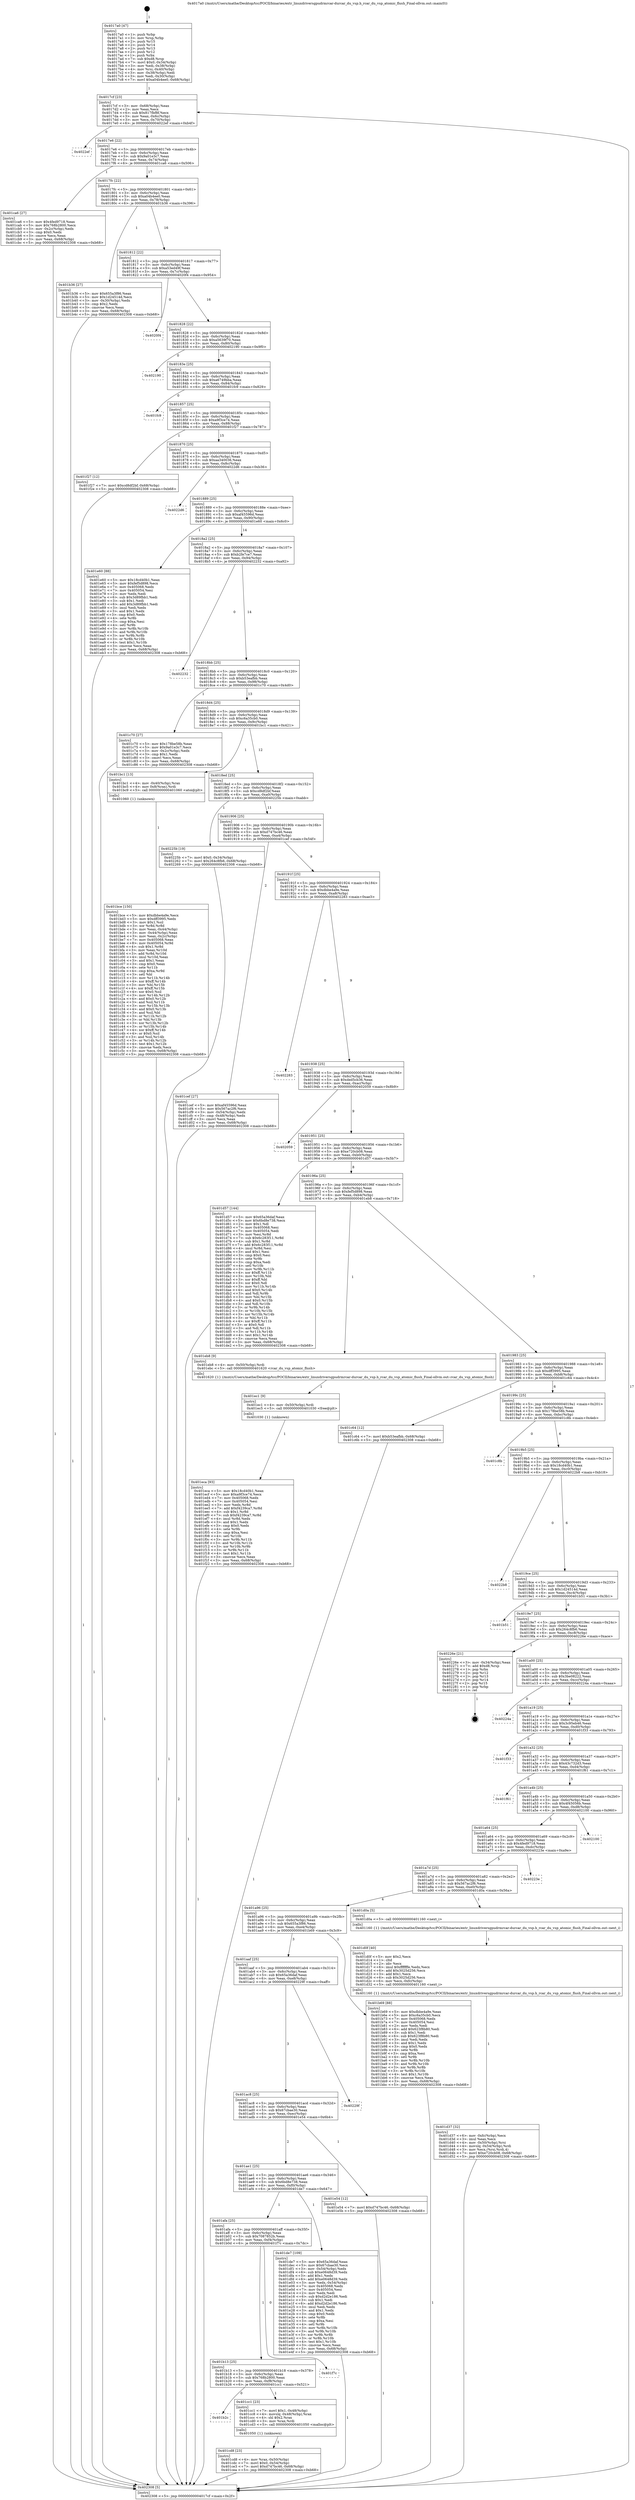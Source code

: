 digraph "0x4017a0" {
  label = "0x4017a0 (/mnt/c/Users/mathe/Desktop/tcc/POCII/binaries/extr_linuxdriversgpudrmrcar-durcar_du_vsp.h_rcar_du_vsp_atomic_flush_Final-ollvm.out::main(0))"
  labelloc = "t"
  node[shape=record]

  Entry [label="",width=0.3,height=0.3,shape=circle,fillcolor=black,style=filled]
  "0x4017cf" [label="{
     0x4017cf [23]\l
     | [instrs]\l
     &nbsp;&nbsp;0x4017cf \<+3\>: mov -0x68(%rbp),%eax\l
     &nbsp;&nbsp;0x4017d2 \<+2\>: mov %eax,%ecx\l
     &nbsp;&nbsp;0x4017d4 \<+6\>: sub $0x817fbf8f,%ecx\l
     &nbsp;&nbsp;0x4017da \<+3\>: mov %eax,-0x6c(%rbp)\l
     &nbsp;&nbsp;0x4017dd \<+3\>: mov %ecx,-0x70(%rbp)\l
     &nbsp;&nbsp;0x4017e0 \<+6\>: je 00000000004022ef \<main+0xb4f\>\l
  }"]
  "0x4022ef" [label="{
     0x4022ef\l
  }", style=dashed]
  "0x4017e6" [label="{
     0x4017e6 [22]\l
     | [instrs]\l
     &nbsp;&nbsp;0x4017e6 \<+5\>: jmp 00000000004017eb \<main+0x4b\>\l
     &nbsp;&nbsp;0x4017eb \<+3\>: mov -0x6c(%rbp),%eax\l
     &nbsp;&nbsp;0x4017ee \<+5\>: sub $0x9a01e3c7,%eax\l
     &nbsp;&nbsp;0x4017f3 \<+3\>: mov %eax,-0x74(%rbp)\l
     &nbsp;&nbsp;0x4017f6 \<+6\>: je 0000000000401ca6 \<main+0x506\>\l
  }"]
  Exit [label="",width=0.3,height=0.3,shape=circle,fillcolor=black,style=filled,peripheries=2]
  "0x401ca6" [label="{
     0x401ca6 [27]\l
     | [instrs]\l
     &nbsp;&nbsp;0x401ca6 \<+5\>: mov $0x4fed9718,%eax\l
     &nbsp;&nbsp;0x401cab \<+5\>: mov $0x768b2800,%ecx\l
     &nbsp;&nbsp;0x401cb0 \<+3\>: mov -0x2c(%rbp),%edx\l
     &nbsp;&nbsp;0x401cb3 \<+3\>: cmp $0x0,%edx\l
     &nbsp;&nbsp;0x401cb6 \<+3\>: cmove %ecx,%eax\l
     &nbsp;&nbsp;0x401cb9 \<+3\>: mov %eax,-0x68(%rbp)\l
     &nbsp;&nbsp;0x401cbc \<+5\>: jmp 0000000000402308 \<main+0xb68\>\l
  }"]
  "0x4017fc" [label="{
     0x4017fc [22]\l
     | [instrs]\l
     &nbsp;&nbsp;0x4017fc \<+5\>: jmp 0000000000401801 \<main+0x61\>\l
     &nbsp;&nbsp;0x401801 \<+3\>: mov -0x6c(%rbp),%eax\l
     &nbsp;&nbsp;0x401804 \<+5\>: sub $0xa04b4ee0,%eax\l
     &nbsp;&nbsp;0x401809 \<+3\>: mov %eax,-0x78(%rbp)\l
     &nbsp;&nbsp;0x40180c \<+6\>: je 0000000000401b36 \<main+0x396\>\l
  }"]
  "0x401eca" [label="{
     0x401eca [93]\l
     | [instrs]\l
     &nbsp;&nbsp;0x401eca \<+5\>: mov $0x18cd40b1,%eax\l
     &nbsp;&nbsp;0x401ecf \<+5\>: mov $0xa9f3ce74,%ecx\l
     &nbsp;&nbsp;0x401ed4 \<+7\>: mov 0x405068,%edx\l
     &nbsp;&nbsp;0x401edb \<+7\>: mov 0x405054,%esi\l
     &nbsp;&nbsp;0x401ee2 \<+3\>: mov %edx,%r8d\l
     &nbsp;&nbsp;0x401ee5 \<+7\>: add $0xf4239ca7,%r8d\l
     &nbsp;&nbsp;0x401eec \<+4\>: sub $0x1,%r8d\l
     &nbsp;&nbsp;0x401ef0 \<+7\>: sub $0xf4239ca7,%r8d\l
     &nbsp;&nbsp;0x401ef7 \<+4\>: imul %r8d,%edx\l
     &nbsp;&nbsp;0x401efb \<+3\>: and $0x1,%edx\l
     &nbsp;&nbsp;0x401efe \<+3\>: cmp $0x0,%edx\l
     &nbsp;&nbsp;0x401f01 \<+4\>: sete %r9b\l
     &nbsp;&nbsp;0x401f05 \<+3\>: cmp $0xa,%esi\l
     &nbsp;&nbsp;0x401f08 \<+4\>: setl %r10b\l
     &nbsp;&nbsp;0x401f0c \<+3\>: mov %r9b,%r11b\l
     &nbsp;&nbsp;0x401f0f \<+3\>: and %r10b,%r11b\l
     &nbsp;&nbsp;0x401f12 \<+3\>: xor %r10b,%r9b\l
     &nbsp;&nbsp;0x401f15 \<+3\>: or %r9b,%r11b\l
     &nbsp;&nbsp;0x401f18 \<+4\>: test $0x1,%r11b\l
     &nbsp;&nbsp;0x401f1c \<+3\>: cmovne %ecx,%eax\l
     &nbsp;&nbsp;0x401f1f \<+3\>: mov %eax,-0x68(%rbp)\l
     &nbsp;&nbsp;0x401f22 \<+5\>: jmp 0000000000402308 \<main+0xb68\>\l
  }"]
  "0x401b36" [label="{
     0x401b36 [27]\l
     | [instrs]\l
     &nbsp;&nbsp;0x401b36 \<+5\>: mov $0x655a3f86,%eax\l
     &nbsp;&nbsp;0x401b3b \<+5\>: mov $0x1d24514d,%ecx\l
     &nbsp;&nbsp;0x401b40 \<+3\>: mov -0x30(%rbp),%edx\l
     &nbsp;&nbsp;0x401b43 \<+3\>: cmp $0x2,%edx\l
     &nbsp;&nbsp;0x401b46 \<+3\>: cmovne %ecx,%eax\l
     &nbsp;&nbsp;0x401b49 \<+3\>: mov %eax,-0x68(%rbp)\l
     &nbsp;&nbsp;0x401b4c \<+5\>: jmp 0000000000402308 \<main+0xb68\>\l
  }"]
  "0x401812" [label="{
     0x401812 [22]\l
     | [instrs]\l
     &nbsp;&nbsp;0x401812 \<+5\>: jmp 0000000000401817 \<main+0x77\>\l
     &nbsp;&nbsp;0x401817 \<+3\>: mov -0x6c(%rbp),%eax\l
     &nbsp;&nbsp;0x40181a \<+5\>: sub $0xa53ed49f,%eax\l
     &nbsp;&nbsp;0x40181f \<+3\>: mov %eax,-0x7c(%rbp)\l
     &nbsp;&nbsp;0x401822 \<+6\>: je 00000000004020f4 \<main+0x954\>\l
  }"]
  "0x402308" [label="{
     0x402308 [5]\l
     | [instrs]\l
     &nbsp;&nbsp;0x402308 \<+5\>: jmp 00000000004017cf \<main+0x2f\>\l
  }"]
  "0x4017a0" [label="{
     0x4017a0 [47]\l
     | [instrs]\l
     &nbsp;&nbsp;0x4017a0 \<+1\>: push %rbp\l
     &nbsp;&nbsp;0x4017a1 \<+3\>: mov %rsp,%rbp\l
     &nbsp;&nbsp;0x4017a4 \<+2\>: push %r15\l
     &nbsp;&nbsp;0x4017a6 \<+2\>: push %r14\l
     &nbsp;&nbsp;0x4017a8 \<+2\>: push %r13\l
     &nbsp;&nbsp;0x4017aa \<+2\>: push %r12\l
     &nbsp;&nbsp;0x4017ac \<+1\>: push %rbx\l
     &nbsp;&nbsp;0x4017ad \<+7\>: sub $0xd8,%rsp\l
     &nbsp;&nbsp;0x4017b4 \<+7\>: movl $0x0,-0x34(%rbp)\l
     &nbsp;&nbsp;0x4017bb \<+3\>: mov %edi,-0x38(%rbp)\l
     &nbsp;&nbsp;0x4017be \<+4\>: mov %rsi,-0x40(%rbp)\l
     &nbsp;&nbsp;0x4017c2 \<+3\>: mov -0x38(%rbp),%edi\l
     &nbsp;&nbsp;0x4017c5 \<+3\>: mov %edi,-0x30(%rbp)\l
     &nbsp;&nbsp;0x4017c8 \<+7\>: movl $0xa04b4ee0,-0x68(%rbp)\l
  }"]
  "0x401ec1" [label="{
     0x401ec1 [9]\l
     | [instrs]\l
     &nbsp;&nbsp;0x401ec1 \<+4\>: mov -0x50(%rbp),%rdi\l
     &nbsp;&nbsp;0x401ec5 \<+5\>: call 0000000000401030 \<free@plt\>\l
     | [calls]\l
     &nbsp;&nbsp;0x401030 \{1\} (unknown)\l
  }"]
  "0x4020f4" [label="{
     0x4020f4\l
  }", style=dashed]
  "0x401828" [label="{
     0x401828 [22]\l
     | [instrs]\l
     &nbsp;&nbsp;0x401828 \<+5\>: jmp 000000000040182d \<main+0x8d\>\l
     &nbsp;&nbsp;0x40182d \<+3\>: mov -0x6c(%rbp),%eax\l
     &nbsp;&nbsp;0x401830 \<+5\>: sub $0xa5639f70,%eax\l
     &nbsp;&nbsp;0x401835 \<+3\>: mov %eax,-0x80(%rbp)\l
     &nbsp;&nbsp;0x401838 \<+6\>: je 0000000000402190 \<main+0x9f0\>\l
  }"]
  "0x401d37" [label="{
     0x401d37 [32]\l
     | [instrs]\l
     &nbsp;&nbsp;0x401d37 \<+6\>: mov -0xfc(%rbp),%ecx\l
     &nbsp;&nbsp;0x401d3d \<+3\>: imul %eax,%ecx\l
     &nbsp;&nbsp;0x401d40 \<+4\>: mov -0x50(%rbp),%rsi\l
     &nbsp;&nbsp;0x401d44 \<+4\>: movslq -0x54(%rbp),%rdi\l
     &nbsp;&nbsp;0x401d48 \<+3\>: mov %ecx,(%rsi,%rdi,4)\l
     &nbsp;&nbsp;0x401d4b \<+7\>: movl $0xe720cb08,-0x68(%rbp)\l
     &nbsp;&nbsp;0x401d52 \<+5\>: jmp 0000000000402308 \<main+0xb68\>\l
  }"]
  "0x402190" [label="{
     0x402190\l
  }", style=dashed]
  "0x40183e" [label="{
     0x40183e [25]\l
     | [instrs]\l
     &nbsp;&nbsp;0x40183e \<+5\>: jmp 0000000000401843 \<main+0xa3\>\l
     &nbsp;&nbsp;0x401843 \<+3\>: mov -0x6c(%rbp),%eax\l
     &nbsp;&nbsp;0x401846 \<+5\>: sub $0xa6749bba,%eax\l
     &nbsp;&nbsp;0x40184b \<+6\>: mov %eax,-0x84(%rbp)\l
     &nbsp;&nbsp;0x401851 \<+6\>: je 0000000000401fc9 \<main+0x829\>\l
  }"]
  "0x401d0f" [label="{
     0x401d0f [40]\l
     | [instrs]\l
     &nbsp;&nbsp;0x401d0f \<+5\>: mov $0x2,%ecx\l
     &nbsp;&nbsp;0x401d14 \<+1\>: cltd\l
     &nbsp;&nbsp;0x401d15 \<+2\>: idiv %ecx\l
     &nbsp;&nbsp;0x401d17 \<+6\>: imul $0xfffffffe,%edx,%ecx\l
     &nbsp;&nbsp;0x401d1d \<+6\>: add $0x3025d256,%ecx\l
     &nbsp;&nbsp;0x401d23 \<+3\>: add $0x1,%ecx\l
     &nbsp;&nbsp;0x401d26 \<+6\>: sub $0x3025d256,%ecx\l
     &nbsp;&nbsp;0x401d2c \<+6\>: mov %ecx,-0xfc(%rbp)\l
     &nbsp;&nbsp;0x401d32 \<+5\>: call 0000000000401160 \<next_i\>\l
     | [calls]\l
     &nbsp;&nbsp;0x401160 \{1\} (/mnt/c/Users/mathe/Desktop/tcc/POCII/binaries/extr_linuxdriversgpudrmrcar-durcar_du_vsp.h_rcar_du_vsp_atomic_flush_Final-ollvm.out::next_i)\l
  }"]
  "0x401fc9" [label="{
     0x401fc9\l
  }", style=dashed]
  "0x401857" [label="{
     0x401857 [25]\l
     | [instrs]\l
     &nbsp;&nbsp;0x401857 \<+5\>: jmp 000000000040185c \<main+0xbc\>\l
     &nbsp;&nbsp;0x40185c \<+3\>: mov -0x6c(%rbp),%eax\l
     &nbsp;&nbsp;0x40185f \<+5\>: sub $0xa9f3ce74,%eax\l
     &nbsp;&nbsp;0x401864 \<+6\>: mov %eax,-0x88(%rbp)\l
     &nbsp;&nbsp;0x40186a \<+6\>: je 0000000000401f27 \<main+0x787\>\l
  }"]
  "0x401cd8" [label="{
     0x401cd8 [23]\l
     | [instrs]\l
     &nbsp;&nbsp;0x401cd8 \<+4\>: mov %rax,-0x50(%rbp)\l
     &nbsp;&nbsp;0x401cdc \<+7\>: movl $0x0,-0x54(%rbp)\l
     &nbsp;&nbsp;0x401ce3 \<+7\>: movl $0xd747bc46,-0x68(%rbp)\l
     &nbsp;&nbsp;0x401cea \<+5\>: jmp 0000000000402308 \<main+0xb68\>\l
  }"]
  "0x401f27" [label="{
     0x401f27 [12]\l
     | [instrs]\l
     &nbsp;&nbsp;0x401f27 \<+7\>: movl $0xcd8df2bf,-0x68(%rbp)\l
     &nbsp;&nbsp;0x401f2e \<+5\>: jmp 0000000000402308 \<main+0xb68\>\l
  }"]
  "0x401870" [label="{
     0x401870 [25]\l
     | [instrs]\l
     &nbsp;&nbsp;0x401870 \<+5\>: jmp 0000000000401875 \<main+0xd5\>\l
     &nbsp;&nbsp;0x401875 \<+3\>: mov -0x6c(%rbp),%eax\l
     &nbsp;&nbsp;0x401878 \<+5\>: sub $0xaa340036,%eax\l
     &nbsp;&nbsp;0x40187d \<+6\>: mov %eax,-0x8c(%rbp)\l
     &nbsp;&nbsp;0x401883 \<+6\>: je 00000000004022d6 \<main+0xb36\>\l
  }"]
  "0x401b2c" [label="{
     0x401b2c\l
  }", style=dashed]
  "0x4022d6" [label="{
     0x4022d6\l
  }", style=dashed]
  "0x401889" [label="{
     0x401889 [25]\l
     | [instrs]\l
     &nbsp;&nbsp;0x401889 \<+5\>: jmp 000000000040188e \<main+0xee\>\l
     &nbsp;&nbsp;0x40188e \<+3\>: mov -0x6c(%rbp),%eax\l
     &nbsp;&nbsp;0x401891 \<+5\>: sub $0xaf45596d,%eax\l
     &nbsp;&nbsp;0x401896 \<+6\>: mov %eax,-0x90(%rbp)\l
     &nbsp;&nbsp;0x40189c \<+6\>: je 0000000000401e60 \<main+0x6c0\>\l
  }"]
  "0x401cc1" [label="{
     0x401cc1 [23]\l
     | [instrs]\l
     &nbsp;&nbsp;0x401cc1 \<+7\>: movl $0x1,-0x48(%rbp)\l
     &nbsp;&nbsp;0x401cc8 \<+4\>: movslq -0x48(%rbp),%rax\l
     &nbsp;&nbsp;0x401ccc \<+4\>: shl $0x2,%rax\l
     &nbsp;&nbsp;0x401cd0 \<+3\>: mov %rax,%rdi\l
     &nbsp;&nbsp;0x401cd3 \<+5\>: call 0000000000401050 \<malloc@plt\>\l
     | [calls]\l
     &nbsp;&nbsp;0x401050 \{1\} (unknown)\l
  }"]
  "0x401e60" [label="{
     0x401e60 [88]\l
     | [instrs]\l
     &nbsp;&nbsp;0x401e60 \<+5\>: mov $0x18cd40b1,%eax\l
     &nbsp;&nbsp;0x401e65 \<+5\>: mov $0xfef5d898,%ecx\l
     &nbsp;&nbsp;0x401e6a \<+7\>: mov 0x405068,%edx\l
     &nbsp;&nbsp;0x401e71 \<+7\>: mov 0x405054,%esi\l
     &nbsp;&nbsp;0x401e78 \<+2\>: mov %edx,%edi\l
     &nbsp;&nbsp;0x401e7a \<+6\>: sub $0x3d89fbb1,%edi\l
     &nbsp;&nbsp;0x401e80 \<+3\>: sub $0x1,%edi\l
     &nbsp;&nbsp;0x401e83 \<+6\>: add $0x3d89fbb1,%edi\l
     &nbsp;&nbsp;0x401e89 \<+3\>: imul %edi,%edx\l
     &nbsp;&nbsp;0x401e8c \<+3\>: and $0x1,%edx\l
     &nbsp;&nbsp;0x401e8f \<+3\>: cmp $0x0,%edx\l
     &nbsp;&nbsp;0x401e92 \<+4\>: sete %r8b\l
     &nbsp;&nbsp;0x401e96 \<+3\>: cmp $0xa,%esi\l
     &nbsp;&nbsp;0x401e99 \<+4\>: setl %r9b\l
     &nbsp;&nbsp;0x401e9d \<+3\>: mov %r8b,%r10b\l
     &nbsp;&nbsp;0x401ea0 \<+3\>: and %r9b,%r10b\l
     &nbsp;&nbsp;0x401ea3 \<+3\>: xor %r9b,%r8b\l
     &nbsp;&nbsp;0x401ea6 \<+3\>: or %r8b,%r10b\l
     &nbsp;&nbsp;0x401ea9 \<+4\>: test $0x1,%r10b\l
     &nbsp;&nbsp;0x401ead \<+3\>: cmovne %ecx,%eax\l
     &nbsp;&nbsp;0x401eb0 \<+3\>: mov %eax,-0x68(%rbp)\l
     &nbsp;&nbsp;0x401eb3 \<+5\>: jmp 0000000000402308 \<main+0xb68\>\l
  }"]
  "0x4018a2" [label="{
     0x4018a2 [25]\l
     | [instrs]\l
     &nbsp;&nbsp;0x4018a2 \<+5\>: jmp 00000000004018a7 \<main+0x107\>\l
     &nbsp;&nbsp;0x4018a7 \<+3\>: mov -0x6c(%rbp),%eax\l
     &nbsp;&nbsp;0x4018aa \<+5\>: sub $0xb2fe7ce7,%eax\l
     &nbsp;&nbsp;0x4018af \<+6\>: mov %eax,-0x94(%rbp)\l
     &nbsp;&nbsp;0x4018b5 \<+6\>: je 0000000000402232 \<main+0xa92\>\l
  }"]
  "0x401b13" [label="{
     0x401b13 [25]\l
     | [instrs]\l
     &nbsp;&nbsp;0x401b13 \<+5\>: jmp 0000000000401b18 \<main+0x378\>\l
     &nbsp;&nbsp;0x401b18 \<+3\>: mov -0x6c(%rbp),%eax\l
     &nbsp;&nbsp;0x401b1b \<+5\>: sub $0x768b2800,%eax\l
     &nbsp;&nbsp;0x401b20 \<+6\>: mov %eax,-0xf8(%rbp)\l
     &nbsp;&nbsp;0x401b26 \<+6\>: je 0000000000401cc1 \<main+0x521\>\l
  }"]
  "0x402232" [label="{
     0x402232\l
  }", style=dashed]
  "0x4018bb" [label="{
     0x4018bb [25]\l
     | [instrs]\l
     &nbsp;&nbsp;0x4018bb \<+5\>: jmp 00000000004018c0 \<main+0x120\>\l
     &nbsp;&nbsp;0x4018c0 \<+3\>: mov -0x6c(%rbp),%eax\l
     &nbsp;&nbsp;0x4018c3 \<+5\>: sub $0xb53eafbb,%eax\l
     &nbsp;&nbsp;0x4018c8 \<+6\>: mov %eax,-0x98(%rbp)\l
     &nbsp;&nbsp;0x4018ce \<+6\>: je 0000000000401c70 \<main+0x4d0\>\l
  }"]
  "0x401f7c" [label="{
     0x401f7c\l
  }", style=dashed]
  "0x401c70" [label="{
     0x401c70 [27]\l
     | [instrs]\l
     &nbsp;&nbsp;0x401c70 \<+5\>: mov $0x178be58b,%eax\l
     &nbsp;&nbsp;0x401c75 \<+5\>: mov $0x9a01e3c7,%ecx\l
     &nbsp;&nbsp;0x401c7a \<+3\>: mov -0x2c(%rbp),%edx\l
     &nbsp;&nbsp;0x401c7d \<+3\>: cmp $0x1,%edx\l
     &nbsp;&nbsp;0x401c80 \<+3\>: cmovl %ecx,%eax\l
     &nbsp;&nbsp;0x401c83 \<+3\>: mov %eax,-0x68(%rbp)\l
     &nbsp;&nbsp;0x401c86 \<+5\>: jmp 0000000000402308 \<main+0xb68\>\l
  }"]
  "0x4018d4" [label="{
     0x4018d4 [25]\l
     | [instrs]\l
     &nbsp;&nbsp;0x4018d4 \<+5\>: jmp 00000000004018d9 \<main+0x139\>\l
     &nbsp;&nbsp;0x4018d9 \<+3\>: mov -0x6c(%rbp),%eax\l
     &nbsp;&nbsp;0x4018dc \<+5\>: sub $0xc6a35cb0,%eax\l
     &nbsp;&nbsp;0x4018e1 \<+6\>: mov %eax,-0x9c(%rbp)\l
     &nbsp;&nbsp;0x4018e7 \<+6\>: je 0000000000401bc1 \<main+0x421\>\l
  }"]
  "0x401afa" [label="{
     0x401afa [25]\l
     | [instrs]\l
     &nbsp;&nbsp;0x401afa \<+5\>: jmp 0000000000401aff \<main+0x35f\>\l
     &nbsp;&nbsp;0x401aff \<+3\>: mov -0x6c(%rbp),%eax\l
     &nbsp;&nbsp;0x401b02 \<+5\>: sub $0x7087852b,%eax\l
     &nbsp;&nbsp;0x401b07 \<+6\>: mov %eax,-0xf4(%rbp)\l
     &nbsp;&nbsp;0x401b0d \<+6\>: je 0000000000401f7c \<main+0x7dc\>\l
  }"]
  "0x401bc1" [label="{
     0x401bc1 [13]\l
     | [instrs]\l
     &nbsp;&nbsp;0x401bc1 \<+4\>: mov -0x40(%rbp),%rax\l
     &nbsp;&nbsp;0x401bc5 \<+4\>: mov 0x8(%rax),%rdi\l
     &nbsp;&nbsp;0x401bc9 \<+5\>: call 0000000000401060 \<atoi@plt\>\l
     | [calls]\l
     &nbsp;&nbsp;0x401060 \{1\} (unknown)\l
  }"]
  "0x4018ed" [label="{
     0x4018ed [25]\l
     | [instrs]\l
     &nbsp;&nbsp;0x4018ed \<+5\>: jmp 00000000004018f2 \<main+0x152\>\l
     &nbsp;&nbsp;0x4018f2 \<+3\>: mov -0x6c(%rbp),%eax\l
     &nbsp;&nbsp;0x4018f5 \<+5\>: sub $0xcd8df2bf,%eax\l
     &nbsp;&nbsp;0x4018fa \<+6\>: mov %eax,-0xa0(%rbp)\l
     &nbsp;&nbsp;0x401900 \<+6\>: je 000000000040225b \<main+0xabb\>\l
  }"]
  "0x401de7" [label="{
     0x401de7 [109]\l
     | [instrs]\l
     &nbsp;&nbsp;0x401de7 \<+5\>: mov $0x65a36daf,%eax\l
     &nbsp;&nbsp;0x401dec \<+5\>: mov $0x67cbae30,%ecx\l
     &nbsp;&nbsp;0x401df1 \<+3\>: mov -0x54(%rbp),%edx\l
     &nbsp;&nbsp;0x401df4 \<+6\>: sub $0xe0648d39,%edx\l
     &nbsp;&nbsp;0x401dfa \<+3\>: add $0x1,%edx\l
     &nbsp;&nbsp;0x401dfd \<+6\>: add $0xe0648d39,%edx\l
     &nbsp;&nbsp;0x401e03 \<+3\>: mov %edx,-0x54(%rbp)\l
     &nbsp;&nbsp;0x401e06 \<+7\>: mov 0x405068,%edx\l
     &nbsp;&nbsp;0x401e0d \<+7\>: mov 0x405054,%esi\l
     &nbsp;&nbsp;0x401e14 \<+2\>: mov %edx,%edi\l
     &nbsp;&nbsp;0x401e16 \<+6\>: sub $0xd2d2e186,%edi\l
     &nbsp;&nbsp;0x401e1c \<+3\>: sub $0x1,%edi\l
     &nbsp;&nbsp;0x401e1f \<+6\>: add $0xd2d2e186,%edi\l
     &nbsp;&nbsp;0x401e25 \<+3\>: imul %edi,%edx\l
     &nbsp;&nbsp;0x401e28 \<+3\>: and $0x1,%edx\l
     &nbsp;&nbsp;0x401e2b \<+3\>: cmp $0x0,%edx\l
     &nbsp;&nbsp;0x401e2e \<+4\>: sete %r8b\l
     &nbsp;&nbsp;0x401e32 \<+3\>: cmp $0xa,%esi\l
     &nbsp;&nbsp;0x401e35 \<+4\>: setl %r9b\l
     &nbsp;&nbsp;0x401e39 \<+3\>: mov %r8b,%r10b\l
     &nbsp;&nbsp;0x401e3c \<+3\>: and %r9b,%r10b\l
     &nbsp;&nbsp;0x401e3f \<+3\>: xor %r9b,%r8b\l
     &nbsp;&nbsp;0x401e42 \<+3\>: or %r8b,%r10b\l
     &nbsp;&nbsp;0x401e45 \<+4\>: test $0x1,%r10b\l
     &nbsp;&nbsp;0x401e49 \<+3\>: cmovne %ecx,%eax\l
     &nbsp;&nbsp;0x401e4c \<+3\>: mov %eax,-0x68(%rbp)\l
     &nbsp;&nbsp;0x401e4f \<+5\>: jmp 0000000000402308 \<main+0xb68\>\l
  }"]
  "0x40225b" [label="{
     0x40225b [19]\l
     | [instrs]\l
     &nbsp;&nbsp;0x40225b \<+7\>: movl $0x0,-0x34(%rbp)\l
     &nbsp;&nbsp;0x402262 \<+7\>: movl $0x264c8fb6,-0x68(%rbp)\l
     &nbsp;&nbsp;0x402269 \<+5\>: jmp 0000000000402308 \<main+0xb68\>\l
  }"]
  "0x401906" [label="{
     0x401906 [25]\l
     | [instrs]\l
     &nbsp;&nbsp;0x401906 \<+5\>: jmp 000000000040190b \<main+0x16b\>\l
     &nbsp;&nbsp;0x40190b \<+3\>: mov -0x6c(%rbp),%eax\l
     &nbsp;&nbsp;0x40190e \<+5\>: sub $0xd747bc46,%eax\l
     &nbsp;&nbsp;0x401913 \<+6\>: mov %eax,-0xa4(%rbp)\l
     &nbsp;&nbsp;0x401919 \<+6\>: je 0000000000401cef \<main+0x54f\>\l
  }"]
  "0x401ae1" [label="{
     0x401ae1 [25]\l
     | [instrs]\l
     &nbsp;&nbsp;0x401ae1 \<+5\>: jmp 0000000000401ae6 \<main+0x346\>\l
     &nbsp;&nbsp;0x401ae6 \<+3\>: mov -0x6c(%rbp),%eax\l
     &nbsp;&nbsp;0x401ae9 \<+5\>: sub $0x6bd8e738,%eax\l
     &nbsp;&nbsp;0x401aee \<+6\>: mov %eax,-0xf0(%rbp)\l
     &nbsp;&nbsp;0x401af4 \<+6\>: je 0000000000401de7 \<main+0x647\>\l
  }"]
  "0x401cef" [label="{
     0x401cef [27]\l
     | [instrs]\l
     &nbsp;&nbsp;0x401cef \<+5\>: mov $0xaf45596d,%eax\l
     &nbsp;&nbsp;0x401cf4 \<+5\>: mov $0x567ac2f6,%ecx\l
     &nbsp;&nbsp;0x401cf9 \<+3\>: mov -0x54(%rbp),%edx\l
     &nbsp;&nbsp;0x401cfc \<+3\>: cmp -0x48(%rbp),%edx\l
     &nbsp;&nbsp;0x401cff \<+3\>: cmovl %ecx,%eax\l
     &nbsp;&nbsp;0x401d02 \<+3\>: mov %eax,-0x68(%rbp)\l
     &nbsp;&nbsp;0x401d05 \<+5\>: jmp 0000000000402308 \<main+0xb68\>\l
  }"]
  "0x40191f" [label="{
     0x40191f [25]\l
     | [instrs]\l
     &nbsp;&nbsp;0x40191f \<+5\>: jmp 0000000000401924 \<main+0x184\>\l
     &nbsp;&nbsp;0x401924 \<+3\>: mov -0x6c(%rbp),%eax\l
     &nbsp;&nbsp;0x401927 \<+5\>: sub $0xdbbe4a9e,%eax\l
     &nbsp;&nbsp;0x40192c \<+6\>: mov %eax,-0xa8(%rbp)\l
     &nbsp;&nbsp;0x401932 \<+6\>: je 0000000000402283 \<main+0xae3\>\l
  }"]
  "0x401e54" [label="{
     0x401e54 [12]\l
     | [instrs]\l
     &nbsp;&nbsp;0x401e54 \<+7\>: movl $0xd747bc46,-0x68(%rbp)\l
     &nbsp;&nbsp;0x401e5b \<+5\>: jmp 0000000000402308 \<main+0xb68\>\l
  }"]
  "0x402283" [label="{
     0x402283\l
  }", style=dashed]
  "0x401938" [label="{
     0x401938 [25]\l
     | [instrs]\l
     &nbsp;&nbsp;0x401938 \<+5\>: jmp 000000000040193d \<main+0x19d\>\l
     &nbsp;&nbsp;0x40193d \<+3\>: mov -0x6c(%rbp),%eax\l
     &nbsp;&nbsp;0x401940 \<+5\>: sub $0xded5cb36,%eax\l
     &nbsp;&nbsp;0x401945 \<+6\>: mov %eax,-0xac(%rbp)\l
     &nbsp;&nbsp;0x40194b \<+6\>: je 0000000000402059 \<main+0x8b9\>\l
  }"]
  "0x401ac8" [label="{
     0x401ac8 [25]\l
     | [instrs]\l
     &nbsp;&nbsp;0x401ac8 \<+5\>: jmp 0000000000401acd \<main+0x32d\>\l
     &nbsp;&nbsp;0x401acd \<+3\>: mov -0x6c(%rbp),%eax\l
     &nbsp;&nbsp;0x401ad0 \<+5\>: sub $0x67cbae30,%eax\l
     &nbsp;&nbsp;0x401ad5 \<+6\>: mov %eax,-0xec(%rbp)\l
     &nbsp;&nbsp;0x401adb \<+6\>: je 0000000000401e54 \<main+0x6b4\>\l
  }"]
  "0x402059" [label="{
     0x402059\l
  }", style=dashed]
  "0x401951" [label="{
     0x401951 [25]\l
     | [instrs]\l
     &nbsp;&nbsp;0x401951 \<+5\>: jmp 0000000000401956 \<main+0x1b6\>\l
     &nbsp;&nbsp;0x401956 \<+3\>: mov -0x6c(%rbp),%eax\l
     &nbsp;&nbsp;0x401959 \<+5\>: sub $0xe720cb08,%eax\l
     &nbsp;&nbsp;0x40195e \<+6\>: mov %eax,-0xb0(%rbp)\l
     &nbsp;&nbsp;0x401964 \<+6\>: je 0000000000401d57 \<main+0x5b7\>\l
  }"]
  "0x40229f" [label="{
     0x40229f\l
  }", style=dashed]
  "0x401d57" [label="{
     0x401d57 [144]\l
     | [instrs]\l
     &nbsp;&nbsp;0x401d57 \<+5\>: mov $0x65a36daf,%eax\l
     &nbsp;&nbsp;0x401d5c \<+5\>: mov $0x6bd8e738,%ecx\l
     &nbsp;&nbsp;0x401d61 \<+2\>: mov $0x1,%dl\l
     &nbsp;&nbsp;0x401d63 \<+7\>: mov 0x405068,%esi\l
     &nbsp;&nbsp;0x401d6a \<+7\>: mov 0x405054,%edi\l
     &nbsp;&nbsp;0x401d71 \<+3\>: mov %esi,%r8d\l
     &nbsp;&nbsp;0x401d74 \<+7\>: sub $0x6c283f11,%r8d\l
     &nbsp;&nbsp;0x401d7b \<+4\>: sub $0x1,%r8d\l
     &nbsp;&nbsp;0x401d7f \<+7\>: add $0x6c283f11,%r8d\l
     &nbsp;&nbsp;0x401d86 \<+4\>: imul %r8d,%esi\l
     &nbsp;&nbsp;0x401d8a \<+3\>: and $0x1,%esi\l
     &nbsp;&nbsp;0x401d8d \<+3\>: cmp $0x0,%esi\l
     &nbsp;&nbsp;0x401d90 \<+4\>: sete %r9b\l
     &nbsp;&nbsp;0x401d94 \<+3\>: cmp $0xa,%edi\l
     &nbsp;&nbsp;0x401d97 \<+4\>: setl %r10b\l
     &nbsp;&nbsp;0x401d9b \<+3\>: mov %r9b,%r11b\l
     &nbsp;&nbsp;0x401d9e \<+4\>: xor $0xff,%r11b\l
     &nbsp;&nbsp;0x401da2 \<+3\>: mov %r10b,%bl\l
     &nbsp;&nbsp;0x401da5 \<+3\>: xor $0xff,%bl\l
     &nbsp;&nbsp;0x401da8 \<+3\>: xor $0x0,%dl\l
     &nbsp;&nbsp;0x401dab \<+3\>: mov %r11b,%r14b\l
     &nbsp;&nbsp;0x401dae \<+4\>: and $0x0,%r14b\l
     &nbsp;&nbsp;0x401db2 \<+3\>: and %dl,%r9b\l
     &nbsp;&nbsp;0x401db5 \<+3\>: mov %bl,%r15b\l
     &nbsp;&nbsp;0x401db8 \<+4\>: and $0x0,%r15b\l
     &nbsp;&nbsp;0x401dbc \<+3\>: and %dl,%r10b\l
     &nbsp;&nbsp;0x401dbf \<+3\>: or %r9b,%r14b\l
     &nbsp;&nbsp;0x401dc2 \<+3\>: or %r10b,%r15b\l
     &nbsp;&nbsp;0x401dc5 \<+3\>: xor %r15b,%r14b\l
     &nbsp;&nbsp;0x401dc8 \<+3\>: or %bl,%r11b\l
     &nbsp;&nbsp;0x401dcb \<+4\>: xor $0xff,%r11b\l
     &nbsp;&nbsp;0x401dcf \<+3\>: or $0x0,%dl\l
     &nbsp;&nbsp;0x401dd2 \<+3\>: and %dl,%r11b\l
     &nbsp;&nbsp;0x401dd5 \<+3\>: or %r11b,%r14b\l
     &nbsp;&nbsp;0x401dd8 \<+4\>: test $0x1,%r14b\l
     &nbsp;&nbsp;0x401ddc \<+3\>: cmovne %ecx,%eax\l
     &nbsp;&nbsp;0x401ddf \<+3\>: mov %eax,-0x68(%rbp)\l
     &nbsp;&nbsp;0x401de2 \<+5\>: jmp 0000000000402308 \<main+0xb68\>\l
  }"]
  "0x40196a" [label="{
     0x40196a [25]\l
     | [instrs]\l
     &nbsp;&nbsp;0x40196a \<+5\>: jmp 000000000040196f \<main+0x1cf\>\l
     &nbsp;&nbsp;0x40196f \<+3\>: mov -0x6c(%rbp),%eax\l
     &nbsp;&nbsp;0x401972 \<+5\>: sub $0xfef5d898,%eax\l
     &nbsp;&nbsp;0x401977 \<+6\>: mov %eax,-0xb4(%rbp)\l
     &nbsp;&nbsp;0x40197d \<+6\>: je 0000000000401eb8 \<main+0x718\>\l
  }"]
  "0x401bce" [label="{
     0x401bce [150]\l
     | [instrs]\l
     &nbsp;&nbsp;0x401bce \<+5\>: mov $0xdbbe4a9e,%ecx\l
     &nbsp;&nbsp;0x401bd3 \<+5\>: mov $0xdff3995,%edx\l
     &nbsp;&nbsp;0x401bd8 \<+3\>: mov $0x1,%sil\l
     &nbsp;&nbsp;0x401bdb \<+3\>: xor %r8d,%r8d\l
     &nbsp;&nbsp;0x401bde \<+3\>: mov %eax,-0x44(%rbp)\l
     &nbsp;&nbsp;0x401be1 \<+3\>: mov -0x44(%rbp),%eax\l
     &nbsp;&nbsp;0x401be4 \<+3\>: mov %eax,-0x2c(%rbp)\l
     &nbsp;&nbsp;0x401be7 \<+7\>: mov 0x405068,%eax\l
     &nbsp;&nbsp;0x401bee \<+8\>: mov 0x405054,%r9d\l
     &nbsp;&nbsp;0x401bf6 \<+4\>: sub $0x1,%r8d\l
     &nbsp;&nbsp;0x401bfa \<+3\>: mov %eax,%r10d\l
     &nbsp;&nbsp;0x401bfd \<+3\>: add %r8d,%r10d\l
     &nbsp;&nbsp;0x401c00 \<+4\>: imul %r10d,%eax\l
     &nbsp;&nbsp;0x401c04 \<+3\>: and $0x1,%eax\l
     &nbsp;&nbsp;0x401c07 \<+3\>: cmp $0x0,%eax\l
     &nbsp;&nbsp;0x401c0a \<+4\>: sete %r11b\l
     &nbsp;&nbsp;0x401c0e \<+4\>: cmp $0xa,%r9d\l
     &nbsp;&nbsp;0x401c12 \<+3\>: setl %bl\l
     &nbsp;&nbsp;0x401c15 \<+3\>: mov %r11b,%r14b\l
     &nbsp;&nbsp;0x401c18 \<+4\>: xor $0xff,%r14b\l
     &nbsp;&nbsp;0x401c1c \<+3\>: mov %bl,%r15b\l
     &nbsp;&nbsp;0x401c1f \<+4\>: xor $0xff,%r15b\l
     &nbsp;&nbsp;0x401c23 \<+4\>: xor $0x0,%sil\l
     &nbsp;&nbsp;0x401c27 \<+3\>: mov %r14b,%r12b\l
     &nbsp;&nbsp;0x401c2a \<+4\>: and $0x0,%r12b\l
     &nbsp;&nbsp;0x401c2e \<+3\>: and %sil,%r11b\l
     &nbsp;&nbsp;0x401c31 \<+3\>: mov %r15b,%r13b\l
     &nbsp;&nbsp;0x401c34 \<+4\>: and $0x0,%r13b\l
     &nbsp;&nbsp;0x401c38 \<+3\>: and %sil,%bl\l
     &nbsp;&nbsp;0x401c3b \<+3\>: or %r11b,%r12b\l
     &nbsp;&nbsp;0x401c3e \<+3\>: or %bl,%r13b\l
     &nbsp;&nbsp;0x401c41 \<+3\>: xor %r13b,%r12b\l
     &nbsp;&nbsp;0x401c44 \<+3\>: or %r15b,%r14b\l
     &nbsp;&nbsp;0x401c47 \<+4\>: xor $0xff,%r14b\l
     &nbsp;&nbsp;0x401c4b \<+4\>: or $0x0,%sil\l
     &nbsp;&nbsp;0x401c4f \<+3\>: and %sil,%r14b\l
     &nbsp;&nbsp;0x401c52 \<+3\>: or %r14b,%r12b\l
     &nbsp;&nbsp;0x401c55 \<+4\>: test $0x1,%r12b\l
     &nbsp;&nbsp;0x401c59 \<+3\>: cmovne %edx,%ecx\l
     &nbsp;&nbsp;0x401c5c \<+3\>: mov %ecx,-0x68(%rbp)\l
     &nbsp;&nbsp;0x401c5f \<+5\>: jmp 0000000000402308 \<main+0xb68\>\l
  }"]
  "0x401eb8" [label="{
     0x401eb8 [9]\l
     | [instrs]\l
     &nbsp;&nbsp;0x401eb8 \<+4\>: mov -0x50(%rbp),%rdi\l
     &nbsp;&nbsp;0x401ebc \<+5\>: call 0000000000401620 \<rcar_du_vsp_atomic_flush\>\l
     | [calls]\l
     &nbsp;&nbsp;0x401620 \{1\} (/mnt/c/Users/mathe/Desktop/tcc/POCII/binaries/extr_linuxdriversgpudrmrcar-durcar_du_vsp.h_rcar_du_vsp_atomic_flush_Final-ollvm.out::rcar_du_vsp_atomic_flush)\l
  }"]
  "0x401983" [label="{
     0x401983 [25]\l
     | [instrs]\l
     &nbsp;&nbsp;0x401983 \<+5\>: jmp 0000000000401988 \<main+0x1e8\>\l
     &nbsp;&nbsp;0x401988 \<+3\>: mov -0x6c(%rbp),%eax\l
     &nbsp;&nbsp;0x40198b \<+5\>: sub $0xdff3995,%eax\l
     &nbsp;&nbsp;0x401990 \<+6\>: mov %eax,-0xb8(%rbp)\l
     &nbsp;&nbsp;0x401996 \<+6\>: je 0000000000401c64 \<main+0x4c4\>\l
  }"]
  "0x401aaf" [label="{
     0x401aaf [25]\l
     | [instrs]\l
     &nbsp;&nbsp;0x401aaf \<+5\>: jmp 0000000000401ab4 \<main+0x314\>\l
     &nbsp;&nbsp;0x401ab4 \<+3\>: mov -0x6c(%rbp),%eax\l
     &nbsp;&nbsp;0x401ab7 \<+5\>: sub $0x65a36daf,%eax\l
     &nbsp;&nbsp;0x401abc \<+6\>: mov %eax,-0xe8(%rbp)\l
     &nbsp;&nbsp;0x401ac2 \<+6\>: je 000000000040229f \<main+0xaff\>\l
  }"]
  "0x401c64" [label="{
     0x401c64 [12]\l
     | [instrs]\l
     &nbsp;&nbsp;0x401c64 \<+7\>: movl $0xb53eafbb,-0x68(%rbp)\l
     &nbsp;&nbsp;0x401c6b \<+5\>: jmp 0000000000402308 \<main+0xb68\>\l
  }"]
  "0x40199c" [label="{
     0x40199c [25]\l
     | [instrs]\l
     &nbsp;&nbsp;0x40199c \<+5\>: jmp 00000000004019a1 \<main+0x201\>\l
     &nbsp;&nbsp;0x4019a1 \<+3\>: mov -0x6c(%rbp),%eax\l
     &nbsp;&nbsp;0x4019a4 \<+5\>: sub $0x178be58b,%eax\l
     &nbsp;&nbsp;0x4019a9 \<+6\>: mov %eax,-0xbc(%rbp)\l
     &nbsp;&nbsp;0x4019af \<+6\>: je 0000000000401c8b \<main+0x4eb\>\l
  }"]
  "0x401b69" [label="{
     0x401b69 [88]\l
     | [instrs]\l
     &nbsp;&nbsp;0x401b69 \<+5\>: mov $0xdbbe4a9e,%eax\l
     &nbsp;&nbsp;0x401b6e \<+5\>: mov $0xc6a35cb0,%ecx\l
     &nbsp;&nbsp;0x401b73 \<+7\>: mov 0x405068,%edx\l
     &nbsp;&nbsp;0x401b7a \<+7\>: mov 0x405054,%esi\l
     &nbsp;&nbsp;0x401b81 \<+2\>: mov %edx,%edi\l
     &nbsp;&nbsp;0x401b83 \<+6\>: add $0x623f8b80,%edi\l
     &nbsp;&nbsp;0x401b89 \<+3\>: sub $0x1,%edi\l
     &nbsp;&nbsp;0x401b8c \<+6\>: sub $0x623f8b80,%edi\l
     &nbsp;&nbsp;0x401b92 \<+3\>: imul %edi,%edx\l
     &nbsp;&nbsp;0x401b95 \<+3\>: and $0x1,%edx\l
     &nbsp;&nbsp;0x401b98 \<+3\>: cmp $0x0,%edx\l
     &nbsp;&nbsp;0x401b9b \<+4\>: sete %r8b\l
     &nbsp;&nbsp;0x401b9f \<+3\>: cmp $0xa,%esi\l
     &nbsp;&nbsp;0x401ba2 \<+4\>: setl %r9b\l
     &nbsp;&nbsp;0x401ba6 \<+3\>: mov %r8b,%r10b\l
     &nbsp;&nbsp;0x401ba9 \<+3\>: and %r9b,%r10b\l
     &nbsp;&nbsp;0x401bac \<+3\>: xor %r9b,%r8b\l
     &nbsp;&nbsp;0x401baf \<+3\>: or %r8b,%r10b\l
     &nbsp;&nbsp;0x401bb2 \<+4\>: test $0x1,%r10b\l
     &nbsp;&nbsp;0x401bb6 \<+3\>: cmovne %ecx,%eax\l
     &nbsp;&nbsp;0x401bb9 \<+3\>: mov %eax,-0x68(%rbp)\l
     &nbsp;&nbsp;0x401bbc \<+5\>: jmp 0000000000402308 \<main+0xb68\>\l
  }"]
  "0x401c8b" [label="{
     0x401c8b\l
  }", style=dashed]
  "0x4019b5" [label="{
     0x4019b5 [25]\l
     | [instrs]\l
     &nbsp;&nbsp;0x4019b5 \<+5\>: jmp 00000000004019ba \<main+0x21a\>\l
     &nbsp;&nbsp;0x4019ba \<+3\>: mov -0x6c(%rbp),%eax\l
     &nbsp;&nbsp;0x4019bd \<+5\>: sub $0x18cd40b1,%eax\l
     &nbsp;&nbsp;0x4019c2 \<+6\>: mov %eax,-0xc0(%rbp)\l
     &nbsp;&nbsp;0x4019c8 \<+6\>: je 00000000004022b8 \<main+0xb18\>\l
  }"]
  "0x401a96" [label="{
     0x401a96 [25]\l
     | [instrs]\l
     &nbsp;&nbsp;0x401a96 \<+5\>: jmp 0000000000401a9b \<main+0x2fb\>\l
     &nbsp;&nbsp;0x401a9b \<+3\>: mov -0x6c(%rbp),%eax\l
     &nbsp;&nbsp;0x401a9e \<+5\>: sub $0x655a3f86,%eax\l
     &nbsp;&nbsp;0x401aa3 \<+6\>: mov %eax,-0xe4(%rbp)\l
     &nbsp;&nbsp;0x401aa9 \<+6\>: je 0000000000401b69 \<main+0x3c9\>\l
  }"]
  "0x4022b8" [label="{
     0x4022b8\l
  }", style=dashed]
  "0x4019ce" [label="{
     0x4019ce [25]\l
     | [instrs]\l
     &nbsp;&nbsp;0x4019ce \<+5\>: jmp 00000000004019d3 \<main+0x233\>\l
     &nbsp;&nbsp;0x4019d3 \<+3\>: mov -0x6c(%rbp),%eax\l
     &nbsp;&nbsp;0x4019d6 \<+5\>: sub $0x1d24514d,%eax\l
     &nbsp;&nbsp;0x4019db \<+6\>: mov %eax,-0xc4(%rbp)\l
     &nbsp;&nbsp;0x4019e1 \<+6\>: je 0000000000401b51 \<main+0x3b1\>\l
  }"]
  "0x401d0a" [label="{
     0x401d0a [5]\l
     | [instrs]\l
     &nbsp;&nbsp;0x401d0a \<+5\>: call 0000000000401160 \<next_i\>\l
     | [calls]\l
     &nbsp;&nbsp;0x401160 \{1\} (/mnt/c/Users/mathe/Desktop/tcc/POCII/binaries/extr_linuxdriversgpudrmrcar-durcar_du_vsp.h_rcar_du_vsp_atomic_flush_Final-ollvm.out::next_i)\l
  }"]
  "0x401b51" [label="{
     0x401b51\l
  }", style=dashed]
  "0x4019e7" [label="{
     0x4019e7 [25]\l
     | [instrs]\l
     &nbsp;&nbsp;0x4019e7 \<+5\>: jmp 00000000004019ec \<main+0x24c\>\l
     &nbsp;&nbsp;0x4019ec \<+3\>: mov -0x6c(%rbp),%eax\l
     &nbsp;&nbsp;0x4019ef \<+5\>: sub $0x264c8fb6,%eax\l
     &nbsp;&nbsp;0x4019f4 \<+6\>: mov %eax,-0xc8(%rbp)\l
     &nbsp;&nbsp;0x4019fa \<+6\>: je 000000000040226e \<main+0xace\>\l
  }"]
  "0x401a7d" [label="{
     0x401a7d [25]\l
     | [instrs]\l
     &nbsp;&nbsp;0x401a7d \<+5\>: jmp 0000000000401a82 \<main+0x2e2\>\l
     &nbsp;&nbsp;0x401a82 \<+3\>: mov -0x6c(%rbp),%eax\l
     &nbsp;&nbsp;0x401a85 \<+5\>: sub $0x567ac2f6,%eax\l
     &nbsp;&nbsp;0x401a8a \<+6\>: mov %eax,-0xe0(%rbp)\l
     &nbsp;&nbsp;0x401a90 \<+6\>: je 0000000000401d0a \<main+0x56a\>\l
  }"]
  "0x40226e" [label="{
     0x40226e [21]\l
     | [instrs]\l
     &nbsp;&nbsp;0x40226e \<+3\>: mov -0x34(%rbp),%eax\l
     &nbsp;&nbsp;0x402271 \<+7\>: add $0xd8,%rsp\l
     &nbsp;&nbsp;0x402278 \<+1\>: pop %rbx\l
     &nbsp;&nbsp;0x402279 \<+2\>: pop %r12\l
     &nbsp;&nbsp;0x40227b \<+2\>: pop %r13\l
     &nbsp;&nbsp;0x40227d \<+2\>: pop %r14\l
     &nbsp;&nbsp;0x40227f \<+2\>: pop %r15\l
     &nbsp;&nbsp;0x402281 \<+1\>: pop %rbp\l
     &nbsp;&nbsp;0x402282 \<+1\>: ret\l
  }"]
  "0x401a00" [label="{
     0x401a00 [25]\l
     | [instrs]\l
     &nbsp;&nbsp;0x401a00 \<+5\>: jmp 0000000000401a05 \<main+0x265\>\l
     &nbsp;&nbsp;0x401a05 \<+3\>: mov -0x6c(%rbp),%eax\l
     &nbsp;&nbsp;0x401a08 \<+5\>: sub $0x3be08222,%eax\l
     &nbsp;&nbsp;0x401a0d \<+6\>: mov %eax,-0xcc(%rbp)\l
     &nbsp;&nbsp;0x401a13 \<+6\>: je 000000000040224a \<main+0xaaa\>\l
  }"]
  "0x40223e" [label="{
     0x40223e\l
  }", style=dashed]
  "0x40224a" [label="{
     0x40224a\l
  }", style=dashed]
  "0x401a19" [label="{
     0x401a19 [25]\l
     | [instrs]\l
     &nbsp;&nbsp;0x401a19 \<+5\>: jmp 0000000000401a1e \<main+0x27e\>\l
     &nbsp;&nbsp;0x401a1e \<+3\>: mov -0x6c(%rbp),%eax\l
     &nbsp;&nbsp;0x401a21 \<+5\>: sub $0x3c95eb46,%eax\l
     &nbsp;&nbsp;0x401a26 \<+6\>: mov %eax,-0xd0(%rbp)\l
     &nbsp;&nbsp;0x401a2c \<+6\>: je 0000000000401f33 \<main+0x793\>\l
  }"]
  "0x401a64" [label="{
     0x401a64 [25]\l
     | [instrs]\l
     &nbsp;&nbsp;0x401a64 \<+5\>: jmp 0000000000401a69 \<main+0x2c9\>\l
     &nbsp;&nbsp;0x401a69 \<+3\>: mov -0x6c(%rbp),%eax\l
     &nbsp;&nbsp;0x401a6c \<+5\>: sub $0x4fed9718,%eax\l
     &nbsp;&nbsp;0x401a71 \<+6\>: mov %eax,-0xdc(%rbp)\l
     &nbsp;&nbsp;0x401a77 \<+6\>: je 000000000040223e \<main+0xa9e\>\l
  }"]
  "0x401f33" [label="{
     0x401f33\l
  }", style=dashed]
  "0x401a32" [label="{
     0x401a32 [25]\l
     | [instrs]\l
     &nbsp;&nbsp;0x401a32 \<+5\>: jmp 0000000000401a37 \<main+0x297\>\l
     &nbsp;&nbsp;0x401a37 \<+3\>: mov -0x6c(%rbp),%eax\l
     &nbsp;&nbsp;0x401a3a \<+5\>: sub $0x43c732d3,%eax\l
     &nbsp;&nbsp;0x401a3f \<+6\>: mov %eax,-0xd4(%rbp)\l
     &nbsp;&nbsp;0x401a45 \<+6\>: je 0000000000401f61 \<main+0x7c1\>\l
  }"]
  "0x402100" [label="{
     0x402100\l
  }", style=dashed]
  "0x401f61" [label="{
     0x401f61\l
  }", style=dashed]
  "0x401a4b" [label="{
     0x401a4b [25]\l
     | [instrs]\l
     &nbsp;&nbsp;0x401a4b \<+5\>: jmp 0000000000401a50 \<main+0x2b0\>\l
     &nbsp;&nbsp;0x401a50 \<+3\>: mov -0x6c(%rbp),%eax\l
     &nbsp;&nbsp;0x401a53 \<+5\>: sub $0x4f45056b,%eax\l
     &nbsp;&nbsp;0x401a58 \<+6\>: mov %eax,-0xd8(%rbp)\l
     &nbsp;&nbsp;0x401a5e \<+6\>: je 0000000000402100 \<main+0x960\>\l
  }"]
  Entry -> "0x4017a0" [label=" 1"]
  "0x4017cf" -> "0x4022ef" [label=" 0"]
  "0x4017cf" -> "0x4017e6" [label=" 18"]
  "0x40226e" -> Exit [label=" 1"]
  "0x4017e6" -> "0x401ca6" [label=" 1"]
  "0x4017e6" -> "0x4017fc" [label=" 17"]
  "0x40225b" -> "0x402308" [label=" 1"]
  "0x4017fc" -> "0x401b36" [label=" 1"]
  "0x4017fc" -> "0x401812" [label=" 16"]
  "0x401b36" -> "0x402308" [label=" 1"]
  "0x4017a0" -> "0x4017cf" [label=" 1"]
  "0x402308" -> "0x4017cf" [label=" 17"]
  "0x401f27" -> "0x402308" [label=" 1"]
  "0x401812" -> "0x4020f4" [label=" 0"]
  "0x401812" -> "0x401828" [label=" 16"]
  "0x401eca" -> "0x402308" [label=" 1"]
  "0x401828" -> "0x402190" [label=" 0"]
  "0x401828" -> "0x40183e" [label=" 16"]
  "0x401ec1" -> "0x401eca" [label=" 1"]
  "0x40183e" -> "0x401fc9" [label=" 0"]
  "0x40183e" -> "0x401857" [label=" 16"]
  "0x401eb8" -> "0x401ec1" [label=" 1"]
  "0x401857" -> "0x401f27" [label=" 1"]
  "0x401857" -> "0x401870" [label=" 15"]
  "0x401e60" -> "0x402308" [label=" 1"]
  "0x401870" -> "0x4022d6" [label=" 0"]
  "0x401870" -> "0x401889" [label=" 15"]
  "0x401e54" -> "0x402308" [label=" 1"]
  "0x401889" -> "0x401e60" [label=" 1"]
  "0x401889" -> "0x4018a2" [label=" 14"]
  "0x401de7" -> "0x402308" [label=" 1"]
  "0x4018a2" -> "0x402232" [label=" 0"]
  "0x4018a2" -> "0x4018bb" [label=" 14"]
  "0x401d37" -> "0x402308" [label=" 1"]
  "0x4018bb" -> "0x401c70" [label=" 1"]
  "0x4018bb" -> "0x4018d4" [label=" 13"]
  "0x401d0f" -> "0x401d37" [label=" 1"]
  "0x4018d4" -> "0x401bc1" [label=" 1"]
  "0x4018d4" -> "0x4018ed" [label=" 12"]
  "0x401cef" -> "0x402308" [label=" 2"]
  "0x4018ed" -> "0x40225b" [label=" 1"]
  "0x4018ed" -> "0x401906" [label=" 11"]
  "0x401cd8" -> "0x402308" [label=" 1"]
  "0x401906" -> "0x401cef" [label=" 2"]
  "0x401906" -> "0x40191f" [label=" 9"]
  "0x401b13" -> "0x401b2c" [label=" 0"]
  "0x40191f" -> "0x402283" [label=" 0"]
  "0x40191f" -> "0x401938" [label=" 9"]
  "0x401b13" -> "0x401cc1" [label=" 1"]
  "0x401938" -> "0x402059" [label=" 0"]
  "0x401938" -> "0x401951" [label=" 9"]
  "0x401afa" -> "0x401b13" [label=" 1"]
  "0x401951" -> "0x401d57" [label=" 1"]
  "0x401951" -> "0x40196a" [label=" 8"]
  "0x401afa" -> "0x401f7c" [label=" 0"]
  "0x40196a" -> "0x401eb8" [label=" 1"]
  "0x40196a" -> "0x401983" [label=" 7"]
  "0x401ae1" -> "0x401afa" [label=" 1"]
  "0x401983" -> "0x401c64" [label=" 1"]
  "0x401983" -> "0x40199c" [label=" 6"]
  "0x401ae1" -> "0x401de7" [label=" 1"]
  "0x40199c" -> "0x401c8b" [label=" 0"]
  "0x40199c" -> "0x4019b5" [label=" 6"]
  "0x401cc1" -> "0x401cd8" [label=" 1"]
  "0x4019b5" -> "0x4022b8" [label=" 0"]
  "0x4019b5" -> "0x4019ce" [label=" 6"]
  "0x401ac8" -> "0x401e54" [label=" 1"]
  "0x4019ce" -> "0x401b51" [label=" 0"]
  "0x4019ce" -> "0x4019e7" [label=" 6"]
  "0x401d57" -> "0x402308" [label=" 1"]
  "0x4019e7" -> "0x40226e" [label=" 1"]
  "0x4019e7" -> "0x401a00" [label=" 5"]
  "0x401aaf" -> "0x40229f" [label=" 0"]
  "0x401a00" -> "0x40224a" [label=" 0"]
  "0x401a00" -> "0x401a19" [label=" 5"]
  "0x401d0a" -> "0x401d0f" [label=" 1"]
  "0x401a19" -> "0x401f33" [label=" 0"]
  "0x401a19" -> "0x401a32" [label=" 5"]
  "0x401c70" -> "0x402308" [label=" 1"]
  "0x401a32" -> "0x401f61" [label=" 0"]
  "0x401a32" -> "0x401a4b" [label=" 5"]
  "0x401c64" -> "0x402308" [label=" 1"]
  "0x401a4b" -> "0x402100" [label=" 0"]
  "0x401a4b" -> "0x401a64" [label=" 5"]
  "0x401ca6" -> "0x402308" [label=" 1"]
  "0x401a64" -> "0x40223e" [label=" 0"]
  "0x401a64" -> "0x401a7d" [label=" 5"]
  "0x401aaf" -> "0x401ac8" [label=" 3"]
  "0x401a7d" -> "0x401d0a" [label=" 1"]
  "0x401a7d" -> "0x401a96" [label=" 4"]
  "0x401ac8" -> "0x401ae1" [label=" 2"]
  "0x401a96" -> "0x401b69" [label=" 1"]
  "0x401a96" -> "0x401aaf" [label=" 3"]
  "0x401b69" -> "0x402308" [label=" 1"]
  "0x401bc1" -> "0x401bce" [label=" 1"]
  "0x401bce" -> "0x402308" [label=" 1"]
}
